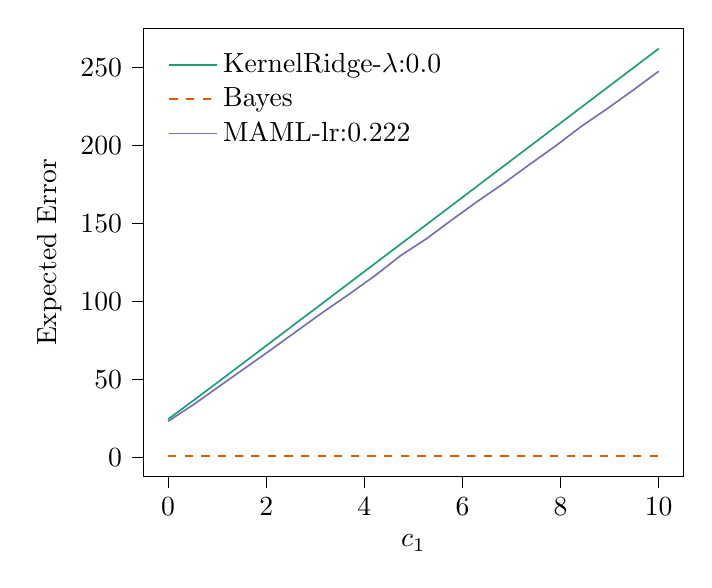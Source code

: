 % This file was created with tikzplotlib v0.10.1.
\begin{tikzpicture}

\definecolor{chocolate217952}{RGB}{217,95,2}
\definecolor{darkcyan27158119}{RGB}{27,158,119}
\definecolor{darkgray176}{RGB}{176,176,176}
\definecolor{lightslategray117112179}{RGB}{117,112,179}

\begin{axis}[
legend cell align={left},
legend style={
  fill opacity=0.8,
  draw opacity=1,
  text opacity=1,
  at={(0.03,0.97)},
  anchor=north west,
  draw=none
},
tick align=outside,
tick pos=left,
x grid style={darkgray176},
xlabel={\(\displaystyle c_{1}\)},
xmin=-0.499, xmax=10.5,
xtick style={color=black},
y grid style={darkgray176},
ylabel={Expected Error},
ymin=-12.065, ymax=275.333,
ytick style={color=black}
]
\addplot [semithick, darkcyan27158119]
table {%
0.001 24.732
0.527 36.941
1.054 49.367
1.58 61.833
2.106 74.319
2.632 86.817
3.159 99.325
3.685 111.839
4.211 124.359
4.737 136.883
5.264 149.411
5.79 161.942
6.316 174.477
6.842 187.013
7.369 199.551
7.895 212.092
8.421 224.634
8.947 237.178
9.474 249.723
10 262.27
};
\addlegendentry{KernelRidge-$\lambda$:0.0}
\addplot [semithick, chocolate217952, dashed]
table {%
0.001 0.998
0.527 0.998
1.054 0.998
1.58 0.998
2.106 0.998
2.632 0.998
3.159 0.998
3.685 0.998
4.211 0.998
4.737 0.998
5.264 0.998
5.79 0.998
6.316 0.998
6.842 0.998
7.369 0.998
7.895 0.998
8.421 0.998
8.947 0.998
9.474 0.998
10 0.998
};
\addlegendentry{Bayes}
\addplot [semithick, lightslategray117112179]
table {%
0.001 23.393
0.527 34.228
1.054 45.996
1.58 57.718
2.106 69.427
2.632 81.374
3.159 93.336
3.685 104.744
4.211 116.56
4.737 129.495
5.264 140.328
5.79 152.62
6.316 164.543
6.842 175.917
7.369 188.01
7.895 199.802
8.421 212.346
8.947 223.682
9.474 235.527
10 247.746
};
\addlegendentry{MAML-lr:0.222}
\end{axis}

\end{tikzpicture}
